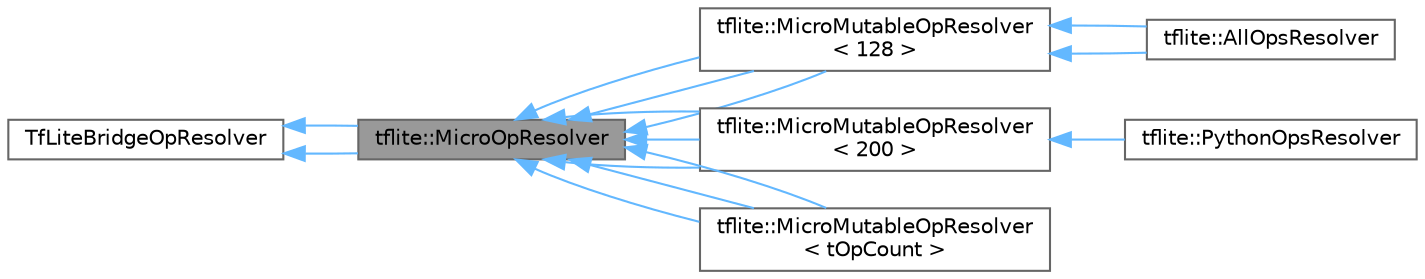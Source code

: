 digraph "tflite::MicroOpResolver"
{
 // LATEX_PDF_SIZE
  bgcolor="transparent";
  edge [fontname=Helvetica,fontsize=10,labelfontname=Helvetica,labelfontsize=10];
  node [fontname=Helvetica,fontsize=10,shape=box,height=0.2,width=0.4];
  rankdir="LR";
  Node1 [id="Node000001",label="tflite::MicroOpResolver",height=0.2,width=0.4,color="gray40", fillcolor="grey60", style="filled", fontcolor="black",tooltip=" "];
  Node2 -> Node1 [id="edge1_Node000001_Node000002",dir="back",color="steelblue1",style="solid",tooltip=" "];
  Node2 [id="Node000002",label="TfLiteBridgeOpResolver",height=0.2,width=0.4,color="gray40", fillcolor="white", style="filled",URL="$classtflite_1_1_op_resolver.html",tooltip=" "];
  Node2 -> Node1 [id="edge2_Node000001_Node000002",dir="back",color="steelblue1",style="solid",tooltip=" "];
  Node1 -> Node3 [id="edge3_Node000001_Node000003",dir="back",color="steelblue1",style="solid",tooltip=" "];
  Node3 [id="Node000003",label="tflite::MicroMutableOpResolver\l\< 128 \>",height=0.2,width=0.4,color="gray40", fillcolor="white", style="filled",URL="$classtflite_1_1_micro_mutable_op_resolver.html",tooltip=" "];
  Node3 -> Node4 [id="edge4_Node000003_Node000004",dir="back",color="steelblue1",style="solid",tooltip=" "];
  Node4 [id="Node000004",label="tflite::AllOpsResolver",height=0.2,width=0.4,color="gray40", fillcolor="white", style="filled",URL="$classtflite_1_1_all_ops_resolver.html",tooltip=" "];
  Node3 -> Node4 [id="edge5_Node000003_Node000004",dir="back",color="steelblue1",style="solid",tooltip=" "];
  Node1 -> Node5 [id="edge6_Node000001_Node000005",dir="back",color="steelblue1",style="solid",tooltip=" "];
  Node5 [id="Node000005",label="tflite::MicroMutableOpResolver\l\< 200 \>",height=0.2,width=0.4,color="gray40", fillcolor="white", style="filled",URL="$classtflite_1_1_micro_mutable_op_resolver.html",tooltip=" "];
  Node5 -> Node6 [id="edge7_Node000005_Node000006",dir="back",color="steelblue1",style="solid",tooltip=" "];
  Node6 [id="Node000006",label="tflite::PythonOpsResolver",height=0.2,width=0.4,color="gray40", fillcolor="white", style="filled",URL="$classtflite_1_1_python_ops_resolver.html",tooltip=" "];
  Node1 -> Node3 [id="edge8_Node000001_Node000003",dir="back",color="steelblue1",style="solid",tooltip=" "];
  Node1 -> Node5 [id="edge9_Node000001_Node000005",dir="back",color="steelblue1",style="solid",tooltip=" "];
  Node1 -> Node3 [id="edge10_Node000001_Node000003",dir="back",color="steelblue1",style="solid",tooltip=" "];
  Node1 -> Node5 [id="edge11_Node000001_Node000005",dir="back",color="steelblue1",style="solid",tooltip=" "];
  Node1 -> Node7 [id="edge12_Node000001_Node000007",dir="back",color="steelblue1",style="solid",tooltip=" "];
  Node7 [id="Node000007",label="tflite::MicroMutableOpResolver\l\< tOpCount \>",height=0.2,width=0.4,color="gray40", fillcolor="white", style="filled",URL="$classtflite_1_1_micro_mutable_op_resolver.html",tooltip=" "];
  Node1 -> Node7 [id="edge13_Node000001_Node000007",dir="back",color="steelblue1",style="solid",tooltip=" "];
  Node1 -> Node7 [id="edge14_Node000001_Node000007",dir="back",color="steelblue1",style="solid",tooltip=" "];
}
